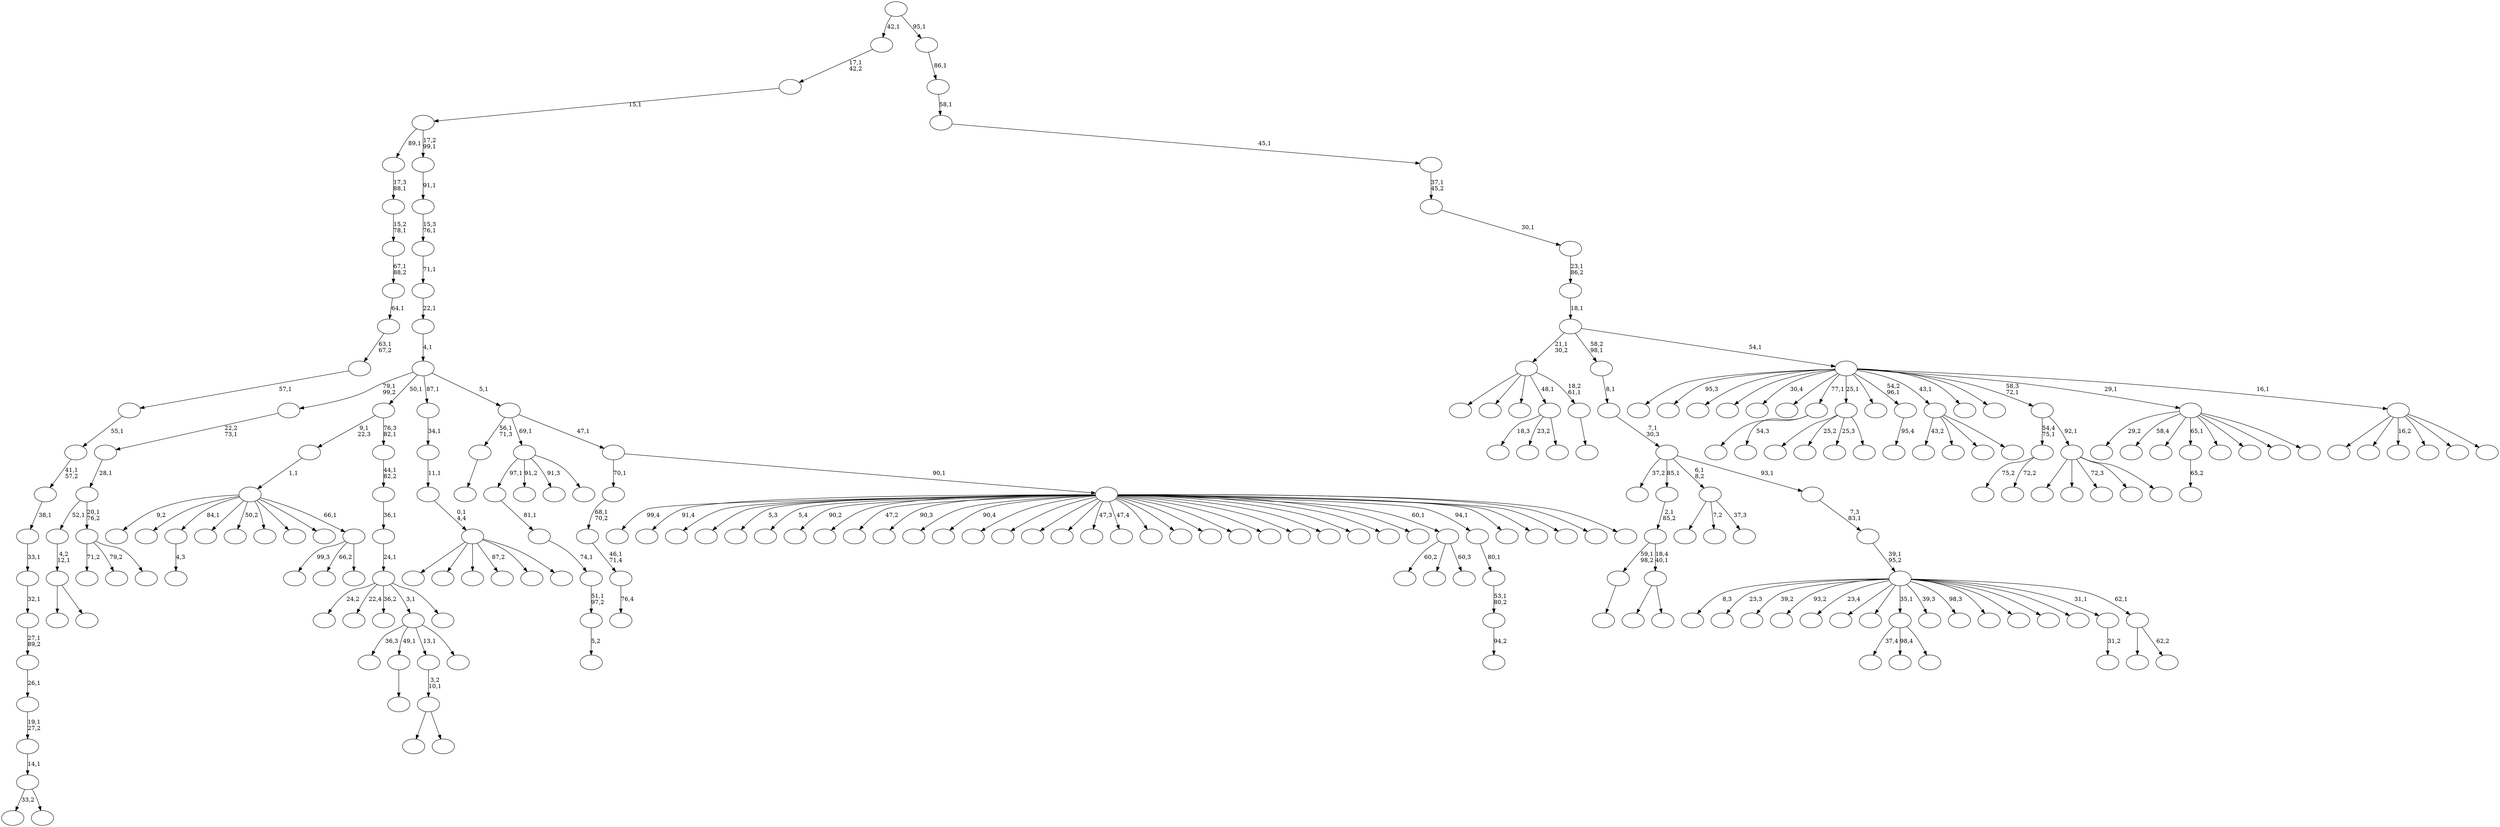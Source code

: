 digraph T {
	250 [label=""]
	249 [label=""]
	248 [label=""]
	247 [label=""]
	246 [label=""]
	245 [label=""]
	244 [label=""]
	243 [label=""]
	242 [label=""]
	241 [label=""]
	240 [label=""]
	239 [label=""]
	238 [label=""]
	237 [label=""]
	236 [label=""]
	235 [label=""]
	234 [label=""]
	233 [label=""]
	232 [label=""]
	231 [label=""]
	230 [label=""]
	229 [label=""]
	228 [label=""]
	227 [label=""]
	226 [label=""]
	225 [label=""]
	224 [label=""]
	223 [label=""]
	222 [label=""]
	221 [label=""]
	220 [label=""]
	219 [label=""]
	218 [label=""]
	217 [label=""]
	216 [label=""]
	215 [label=""]
	214 [label=""]
	213 [label=""]
	212 [label=""]
	211 [label=""]
	210 [label=""]
	209 [label=""]
	208 [label=""]
	207 [label=""]
	206 [label=""]
	205 [label=""]
	204 [label=""]
	203 [label=""]
	202 [label=""]
	201 [label=""]
	200 [label=""]
	199 [label=""]
	198 [label=""]
	197 [label=""]
	196 [label=""]
	195 [label=""]
	194 [label=""]
	193 [label=""]
	192 [label=""]
	191 [label=""]
	190 [label=""]
	189 [label=""]
	188 [label=""]
	187 [label=""]
	186 [label=""]
	185 [label=""]
	184 [label=""]
	183 [label=""]
	182 [label=""]
	181 [label=""]
	180 [label=""]
	179 [label=""]
	178 [label=""]
	177 [label=""]
	176 [label=""]
	175 [label=""]
	174 [label=""]
	173 [label=""]
	172 [label=""]
	171 [label=""]
	170 [label=""]
	169 [label=""]
	168 [label=""]
	167 [label=""]
	166 [label=""]
	165 [label=""]
	164 [label=""]
	163 [label=""]
	162 [label=""]
	161 [label=""]
	160 [label=""]
	159 [label=""]
	158 [label=""]
	157 [label=""]
	156 [label=""]
	155 [label=""]
	154 [label=""]
	153 [label=""]
	152 [label=""]
	151 [label=""]
	150 [label=""]
	149 [label=""]
	148 [label=""]
	147 [label=""]
	146 [label=""]
	145 [label=""]
	144 [label=""]
	143 [label=""]
	142 [label=""]
	141 [label=""]
	140 [label=""]
	139 [label=""]
	138 [label=""]
	137 [label=""]
	136 [label=""]
	135 [label=""]
	134 [label=""]
	133 [label=""]
	132 [label=""]
	131 [label=""]
	130 [label=""]
	129 [label=""]
	128 [label=""]
	127 [label=""]
	126 [label=""]
	125 [label=""]
	124 [label=""]
	123 [label=""]
	122 [label=""]
	121 [label=""]
	120 [label=""]
	119 [label=""]
	118 [label=""]
	117 [label=""]
	116 [label=""]
	115 [label=""]
	114 [label=""]
	113 [label=""]
	112 [label=""]
	111 [label=""]
	110 [label=""]
	109 [label=""]
	108 [label=""]
	107 [label=""]
	106 [label=""]
	105 [label=""]
	104 [label=""]
	103 [label=""]
	102 [label=""]
	101 [label=""]
	100 [label=""]
	99 [label=""]
	98 [label=""]
	97 [label=""]
	96 [label=""]
	95 [label=""]
	94 [label=""]
	93 [label=""]
	92 [label=""]
	91 [label=""]
	90 [label=""]
	89 [label=""]
	88 [label=""]
	87 [label=""]
	86 [label=""]
	85 [label=""]
	84 [label=""]
	83 [label=""]
	82 [label=""]
	81 [label=""]
	80 [label=""]
	79 [label=""]
	78 [label=""]
	77 [label=""]
	76 [label=""]
	75 [label=""]
	74 [label=""]
	73 [label=""]
	72 [label=""]
	71 [label=""]
	70 [label=""]
	69 [label=""]
	68 [label=""]
	67 [label=""]
	66 [label=""]
	65 [label=""]
	64 [label=""]
	63 [label=""]
	62 [label=""]
	61 [label=""]
	60 [label=""]
	59 [label=""]
	58 [label=""]
	57 [label=""]
	56 [label=""]
	55 [label=""]
	54 [label=""]
	53 [label=""]
	52 [label=""]
	51 [label=""]
	50 [label=""]
	49 [label=""]
	48 [label=""]
	47 [label=""]
	46 [label=""]
	45 [label=""]
	44 [label=""]
	43 [label=""]
	42 [label=""]
	41 [label=""]
	40 [label=""]
	39 [label=""]
	38 [label=""]
	37 [label=""]
	36 [label=""]
	35 [label=""]
	34 [label=""]
	33 [label=""]
	32 [label=""]
	31 [label=""]
	30 [label=""]
	29 [label=""]
	28 [label=""]
	27 [label=""]
	26 [label=""]
	25 [label=""]
	24 [label=""]
	23 [label=""]
	22 [label=""]
	21 [label=""]
	20 [label=""]
	19 [label=""]
	18 [label=""]
	17 [label=""]
	16 [label=""]
	15 [label=""]
	14 [label=""]
	13 [label=""]
	12 [label=""]
	11 [label=""]
	10 [label=""]
	9 [label=""]
	8 [label=""]
	7 [label=""]
	6 [label=""]
	5 [label=""]
	4 [label=""]
	3 [label=""]
	2 [label=""]
	1 [label=""]
	0 [label=""]
	241 -> 242 [label="4,3"]
	221 -> 222 [label="76,4"]
	220 -> 221 [label="46,1\n71,4"]
	219 -> 220 [label="68,1\n70,2"]
	214 -> 215 [label="65,2"]
	211 -> 212 [label=""]
	198 -> 199 [label=""]
	195 -> 210 [label=""]
	195 -> 196 [label=""]
	194 -> 198 [label="59,1\n98,2"]
	194 -> 195 [label="18,4\n40,1"]
	193 -> 194 [label="2,1\n85,2"]
	179 -> 180 [label="5,2"]
	178 -> 179 [label="51,1\n97,2"]
	177 -> 178 [label="74,1"]
	176 -> 177 [label="81,1"]
	148 -> 168 [label=""]
	148 -> 149 [label=""]
	147 -> 148 [label="4,2\n12,1"]
	144 -> 145 [label=""]
	142 -> 176 [label="97,1"]
	142 -> 172 [label="91,2"]
	142 -> 157 [label="91,3"]
	142 -> 143 [label=""]
	136 -> 234 [label="33,2"]
	136 -> 137 [label=""]
	135 -> 136 [label="14,1"]
	134 -> 135 [label="19,1\n27,2"]
	133 -> 134 [label="26,1"]
	132 -> 133 [label="27,1\n89,2"]
	131 -> 132 [label="32,1"]
	130 -> 131 [label="33,1"]
	129 -> 130 [label="38,1"]
	128 -> 129 [label="41,1\n57,2"]
	127 -> 128 [label="55,1"]
	126 -> 127 [label="57,1"]
	125 -> 126 [label="63,1\n67,2"]
	124 -> 125 [label="64,1"]
	123 -> 124 [label="67,1\n88,2"]
	122 -> 123 [label="15,2\n78,1"]
	121 -> 122 [label="17,3\n88,1"]
	119 -> 173 [label="75,2"]
	119 -> 120 [label="72,2"]
	114 -> 246 [label="37,4"]
	114 -> 197 [label="98,4"]
	114 -> 115 [label=""]
	109 -> 228 [label="71,2"]
	109 -> 154 [label="79,2"]
	109 -> 110 [label=""]
	108 -> 147 [label="52,1"]
	108 -> 109 [label="20,1\n76,2"]
	107 -> 108 [label="28,1"]
	106 -> 107 [label="22,2\n73,1"]
	101 -> 186 [label=""]
	101 -> 102 [label="54,3"]
	98 -> 165 [label=""]
	98 -> 99 [label=""]
	97 -> 98 [label="3,2\n10,1"]
	92 -> 248 [label="99,3"]
	92 -> 160 [label="66,2"]
	92 -> 93 [label=""]
	91 -> 247 [label="9,2"]
	91 -> 244 [label=""]
	91 -> 241 [label="84,1"]
	91 -> 226 [label=""]
	91 -> 204 [label="50,2"]
	91 -> 190 [label=""]
	91 -> 175 [label=""]
	91 -> 156 [label=""]
	91 -> 92 [label="66,1"]
	90 -> 91 [label="1,1"]
	88 -> 174 [label=""]
	88 -> 153 [label="25,2"]
	88 -> 104 [label="25,3"]
	88 -> 89 [label=""]
	81 -> 82 [label="95,4"]
	78 -> 184 [label="36,3"]
	78 -> 144 [label="49,1"]
	78 -> 97 [label="13,1"]
	78 -> 79 [label=""]
	72 -> 245 [label="43,2"]
	72 -> 238 [label=""]
	72 -> 158 [label=""]
	72 -> 73 [label=""]
	69 -> 227 [label="18,3"]
	69 -> 162 [label="23,2"]
	69 -> 70 [label=""]
	66 -> 229 [label="24,2"]
	66 -> 169 [label="22,4"]
	66 -> 87 [label="36,2"]
	66 -> 78 [label="3,1"]
	66 -> 67 [label=""]
	65 -> 66 [label="24,1"]
	64 -> 65 [label="36,1"]
	63 -> 64 [label="44,1\n82,2"]
	62 -> 90 [label="9,1\n22,3"]
	62 -> 63 [label="76,3\n82,1"]
	60 -> 231 [label="60,2"]
	60 -> 117 [label=""]
	60 -> 61 [label="60,3"]
	58 -> 59 [label="94,2"]
	57 -> 58 [label="53,1\n80,2"]
	56 -> 57 [label="80,1"]
	51 -> 183 [label=""]
	51 -> 112 [label="7,2"]
	51 -> 52 [label="37,3"]
	49 -> 232 [label=""]
	49 -> 203 [label=""]
	49 -> 152 [label="72,3"]
	49 -> 83 [label=""]
	49 -> 50 [label=""]
	48 -> 119 [label="54,4\n75,1"]
	48 -> 49 [label="92,1"]
	45 -> 236 [label="29,2"]
	45 -> 218 [label="58,4"]
	45 -> 217 [label=""]
	45 -> 214 [label="65,1"]
	45 -> 188 [label=""]
	45 -> 170 [label=""]
	45 -> 103 [label=""]
	45 -> 46 [label=""]
	42 -> 43 [label=""]
	41 -> 207 [label=""]
	41 -> 167 [label=""]
	41 -> 105 [label=""]
	41 -> 69 [label="48,1"]
	41 -> 42 [label="18,2\n61,1"]
	38 -> 225 [label=""]
	38 -> 155 [label=""]
	38 -> 138 [label=""]
	38 -> 111 [label="87,2"]
	38 -> 44 [label=""]
	38 -> 39 [label=""]
	37 -> 38 [label="0,1\n4,4"]
	36 -> 37 [label="11,1"]
	35 -> 36 [label="34,1"]
	33 -> 249 [label="99,4"]
	33 -> 239 [label="91,4"]
	33 -> 233 [label=""]
	33 -> 230 [label=""]
	33 -> 224 [label="5,3"]
	33 -> 223 [label="5,4"]
	33 -> 216 [label="90,2"]
	33 -> 213 [label=""]
	33 -> 209 [label="47,2"]
	33 -> 202 [label="90,3"]
	33 -> 201 [label=""]
	33 -> 182 [label="90,4"]
	33 -> 166 [label=""]
	33 -> 163 [label=""]
	33 -> 161 [label=""]
	33 -> 159 [label=""]
	33 -> 151 [label="47,3"]
	33 -> 146 [label="47,4"]
	33 -> 140 [label=""]
	33 -> 139 [label=""]
	33 -> 118 [label=""]
	33 -> 100 [label=""]
	33 -> 94 [label=""]
	33 -> 80 [label=""]
	33 -> 77 [label=""]
	33 -> 76 [label=""]
	33 -> 75 [label=""]
	33 -> 71 [label=""]
	33 -> 60 [label="60,1"]
	33 -> 56 [label="94,1"]
	33 -> 55 [label=""]
	33 -> 54 [label=""]
	33 -> 47 [label=""]
	33 -> 40 [label=""]
	33 -> 34 [label=""]
	32 -> 219 [label="70,1"]
	32 -> 33 [label="90,1"]
	31 -> 211 [label="56,1\n71,3"]
	31 -> 142 [label="69,1"]
	31 -> 32 [label="47,1"]
	30 -> 106 [label="79,1\n99,2"]
	30 -> 62 [label="50,1"]
	30 -> 35 [label="87,1"]
	30 -> 31 [label="5,1"]
	29 -> 30 [label="4,1"]
	28 -> 29 [label="22,1"]
	27 -> 28 [label="71,1"]
	26 -> 27 [label="15,3\n76,1"]
	25 -> 26 [label="91,1"]
	24 -> 121 [label="89,1"]
	24 -> 25 [label="17,2\n99,1"]
	23 -> 24 [label="15,1"]
	22 -> 23 [label="17,1\n42,2"]
	20 -> 21 [label="31,2"]
	18 -> 192 [label=""]
	18 -> 19 [label="62,2"]
	17 -> 243 [label="8,3"]
	17 -> 237 [label="23,3"]
	17 -> 235 [label="39,2"]
	17 -> 205 [label="93,2"]
	17 -> 171 [label="23,4"]
	17 -> 141 [label=""]
	17 -> 116 [label=""]
	17 -> 114 [label="35,1"]
	17 -> 113 [label="39,3"]
	17 -> 96 [label="98,3"]
	17 -> 95 [label=""]
	17 -> 86 [label=""]
	17 -> 85 [label=""]
	17 -> 74 [label=""]
	17 -> 20 [label="31,1"]
	17 -> 18 [label="62,1"]
	16 -> 17 [label="39,1\n95,2"]
	15 -> 16 [label="7,3\n83,1"]
	14 -> 240 [label="37,2"]
	14 -> 193 [label="85,1"]
	14 -> 51 [label="6,1\n8,2"]
	14 -> 15 [label="93,1"]
	13 -> 14 [label="7,1\n30,3"]
	12 -> 13 [label="8,1"]
	10 -> 250 [label=""]
	10 -> 208 [label=""]
	10 -> 200 [label="16,2"]
	10 -> 181 [label=""]
	10 -> 150 [label=""]
	10 -> 11 [label=""]
	9 -> 206 [label=""]
	9 -> 191 [label="95,3"]
	9 -> 189 [label=""]
	9 -> 187 [label=""]
	9 -> 185 [label="30,4"]
	9 -> 164 [label=""]
	9 -> 101 [label="77,1"]
	9 -> 88 [label="25,1"]
	9 -> 84 [label=""]
	9 -> 81 [label="54,2\n96,1"]
	9 -> 72 [label="43,1"]
	9 -> 68 [label=""]
	9 -> 53 [label=""]
	9 -> 48 [label="58,3\n72,1"]
	9 -> 45 [label="29,1"]
	9 -> 10 [label="16,1"]
	8 -> 41 [label="21,1\n30,2"]
	8 -> 12 [label="58,2\n98,1"]
	8 -> 9 [label="54,1"]
	7 -> 8 [label="18,1"]
	6 -> 7 [label="23,1\n86,2"]
	5 -> 6 [label="30,1"]
	4 -> 5 [label="37,1\n45,2"]
	3 -> 4 [label="45,1"]
	2 -> 3 [label="58,1"]
	1 -> 2 [label="86,1"]
	0 -> 22 [label="42,1"]
	0 -> 1 [label="95,1"]
}
